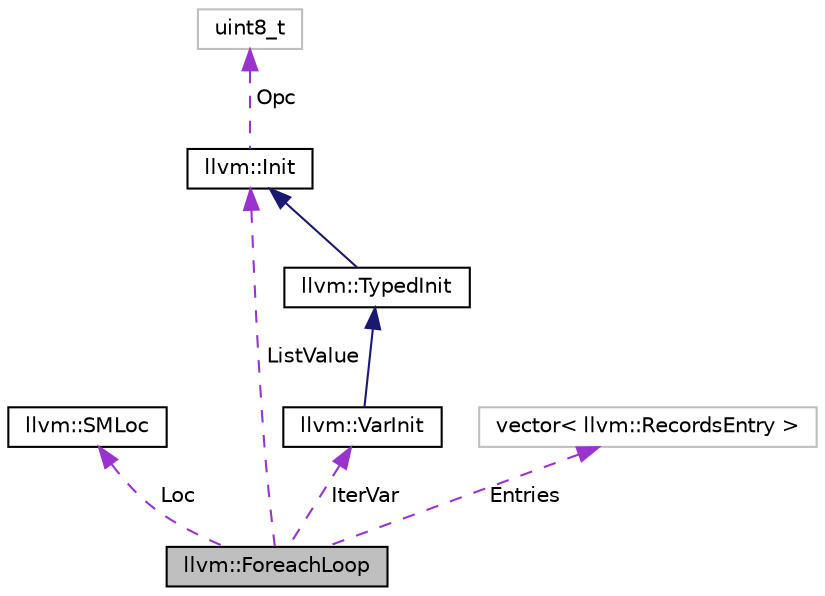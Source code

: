 digraph "llvm::ForeachLoop"
{
 // LATEX_PDF_SIZE
  bgcolor="transparent";
  edge [fontname="Helvetica",fontsize="10",labelfontname="Helvetica",labelfontsize="10"];
  node [fontname="Helvetica",fontsize="10",shape=record];
  Node1 [label="llvm::ForeachLoop",height=0.2,width=0.4,color="black", fillcolor="grey75", style="filled", fontcolor="black",tooltip="ForeachLoop - Record the iteration state associated with a for loop."];
  Node2 -> Node1 [dir="back",color="darkorchid3",fontsize="10",style="dashed",label=" Loc" ,fontname="Helvetica"];
  Node2 [label="llvm::SMLoc",height=0.2,width=0.4,color="black",URL="$classllvm_1_1SMLoc.html",tooltip="Represents a location in source code."];
  Node3 -> Node1 [dir="back",color="darkorchid3",fontsize="10",style="dashed",label=" IterVar" ,fontname="Helvetica"];
  Node3 [label="llvm::VarInit",height=0.2,width=0.4,color="black",URL="$classllvm_1_1VarInit.html",tooltip="'Opcode' - Represent a reference to an entire variable object."];
  Node4 -> Node3 [dir="back",color="midnightblue",fontsize="10",style="solid",fontname="Helvetica"];
  Node4 [label="llvm::TypedInit",height=0.2,width=0.4,color="black",URL="$classllvm_1_1TypedInit.html",tooltip="This is the common superclass of types that have a specific, explicit type, stored in ValueTy."];
  Node5 -> Node4 [dir="back",color="midnightblue",fontsize="10",style="solid",fontname="Helvetica"];
  Node5 [label="llvm::Init",height=0.2,width=0.4,color="black",URL="$classllvm_1_1Init.html",tooltip=" "];
  Node6 -> Node5 [dir="back",color="darkorchid3",fontsize="10",style="dashed",label=" Opc" ,fontname="Helvetica"];
  Node6 [label="uint8_t",height=0.2,width=0.4,color="grey75",tooltip=" "];
  Node7 -> Node1 [dir="back",color="darkorchid3",fontsize="10",style="dashed",label=" Entries" ,fontname="Helvetica"];
  Node7 [label="vector\< llvm::RecordsEntry \>",height=0.2,width=0.4,color="grey75",tooltip=" "];
  Node5 -> Node1 [dir="back",color="darkorchid3",fontsize="10",style="dashed",label=" ListValue" ,fontname="Helvetica"];
}
